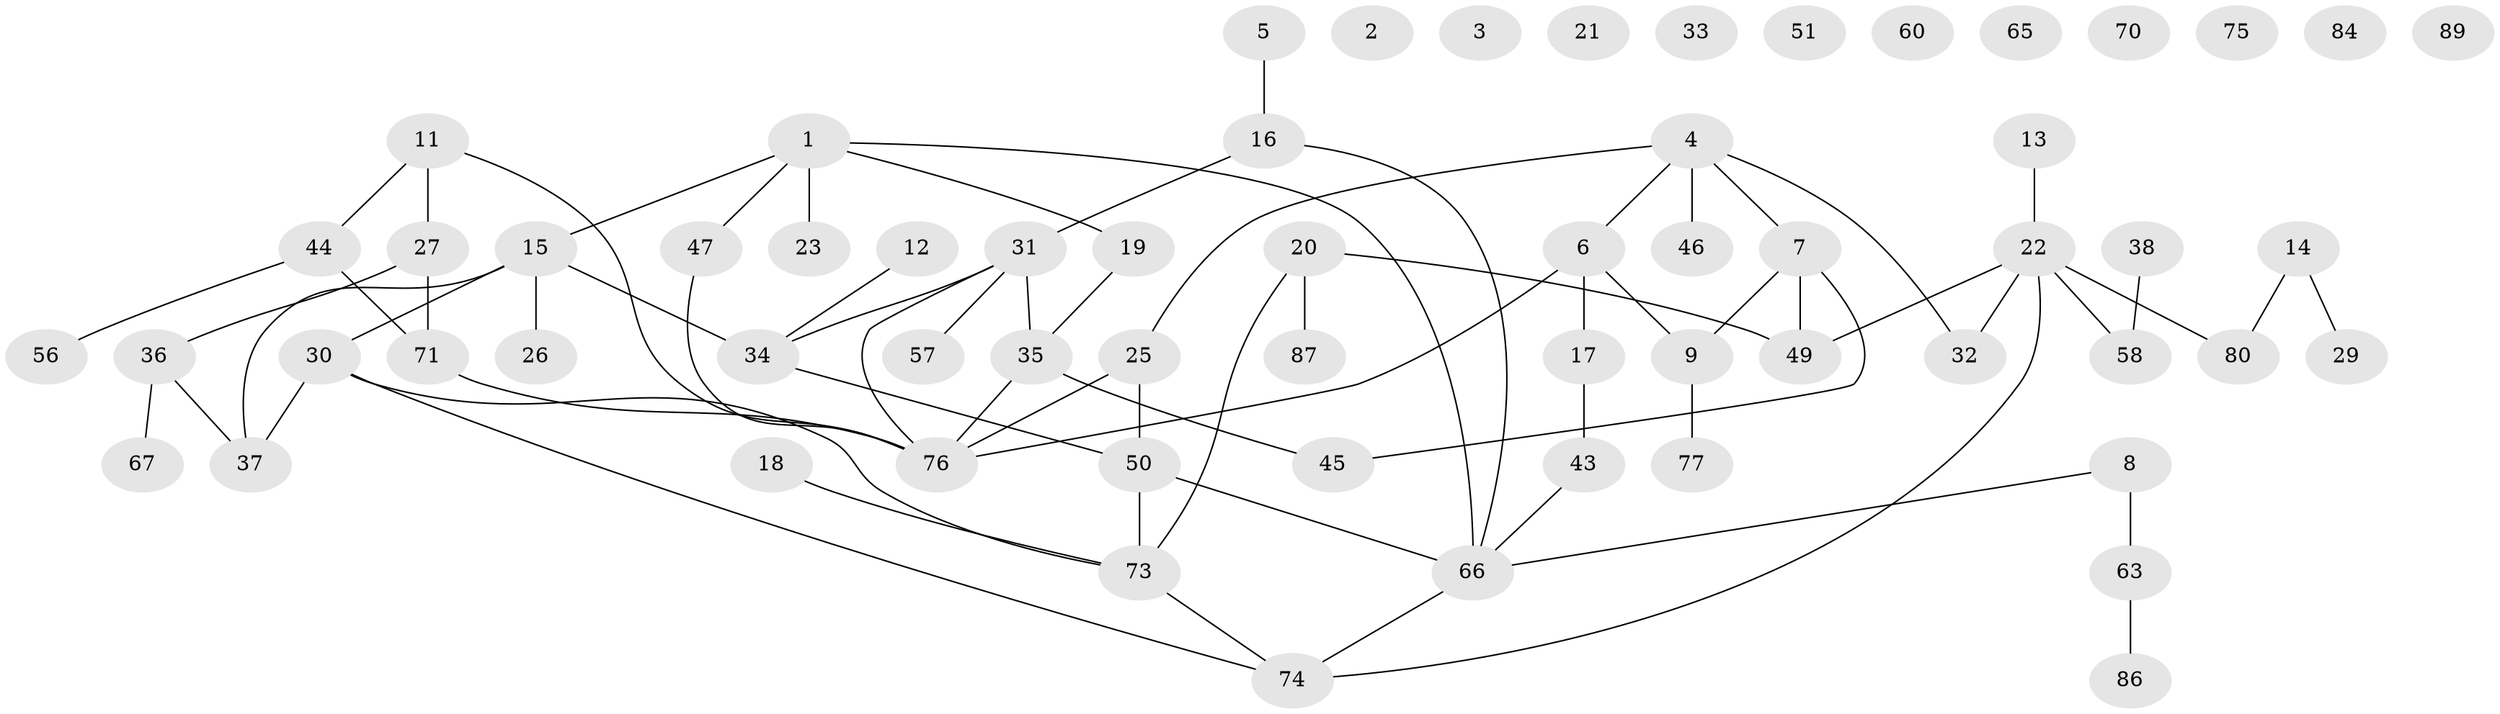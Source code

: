 // Generated by graph-tools (version 1.1) at 2025/23/03/03/25 07:23:28]
// undirected, 63 vertices, 71 edges
graph export_dot {
graph [start="1"]
  node [color=gray90,style=filled];
  1 [super="+79"];
  2;
  3;
  4 [super="+10"];
  5;
  6;
  7 [super="+59"];
  8 [super="+62"];
  9 [super="+24"];
  11;
  12;
  13 [super="+40"];
  14 [super="+64"];
  15 [super="+28"];
  16 [super="+39"];
  17 [super="+42"];
  18;
  19 [super="+72"];
  20 [super="+54"];
  21;
  22 [super="+52"];
  23;
  25;
  26;
  27 [super="+48"];
  29;
  30 [super="+41"];
  31 [super="+53"];
  32;
  33;
  34 [super="+82"];
  35 [super="+68"];
  36 [super="+88"];
  37;
  38;
  43 [super="+85"];
  44 [super="+55"];
  45;
  46;
  47;
  49;
  50 [super="+61"];
  51;
  56;
  57;
  58;
  60;
  63 [super="+83"];
  65;
  66 [super="+69"];
  67;
  70;
  71;
  73 [super="+90"];
  74 [super="+81"];
  75;
  76 [super="+78"];
  77;
  80;
  84;
  86;
  87;
  89;
  1 -- 23;
  1 -- 47;
  1 -- 66;
  1 -- 15;
  1 -- 19;
  4 -- 6;
  4 -- 25;
  4 -- 46;
  4 -- 32;
  4 -- 7;
  5 -- 16;
  6 -- 9;
  6 -- 76;
  6 -- 17;
  7 -- 49;
  7 -- 45;
  7 -- 9;
  8 -- 66;
  8 -- 63;
  9 -- 77;
  11 -- 27;
  11 -- 44;
  11 -- 76;
  12 -- 34;
  13 -- 22;
  14 -- 29;
  14 -- 80;
  15 -- 26;
  15 -- 37;
  15 -- 30;
  15 -- 34;
  16 -- 31;
  16 -- 66;
  17 -- 43;
  18 -- 73;
  19 -- 35;
  20 -- 49;
  20 -- 87;
  20 -- 73;
  22 -- 32;
  22 -- 58;
  22 -- 80;
  22 -- 49;
  22 -- 74;
  25 -- 76;
  25 -- 50;
  27 -- 36;
  27 -- 71;
  30 -- 37;
  30 -- 73;
  30 -- 74;
  31 -- 34;
  31 -- 35;
  31 -- 57;
  31 -- 76;
  34 -- 50;
  35 -- 45;
  35 -- 76;
  36 -- 37;
  36 -- 67;
  38 -- 58;
  43 -- 66;
  44 -- 56;
  44 -- 71;
  47 -- 76;
  50 -- 66;
  50 -- 73;
  63 -- 86;
  66 -- 74;
  71 -- 76;
  73 -- 74;
}

